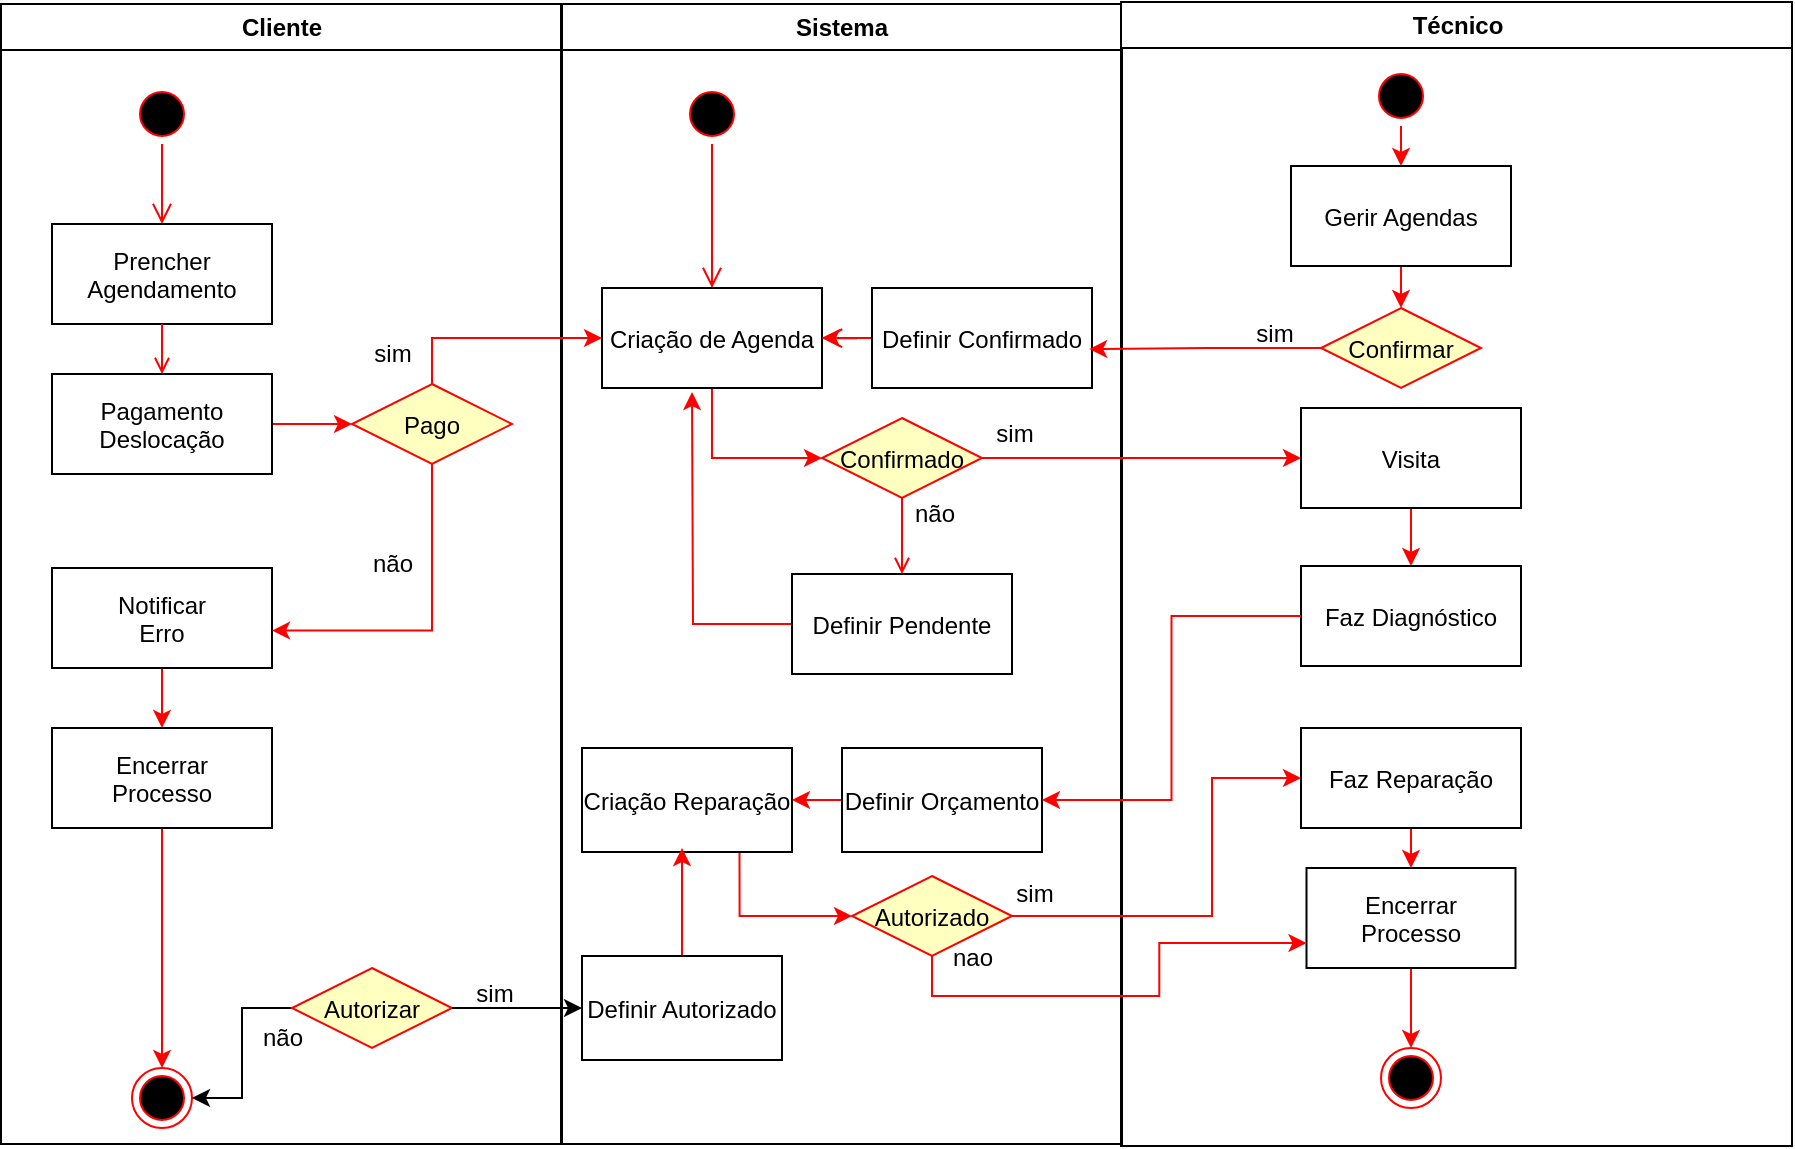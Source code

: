 <mxfile version="24.7.14">
  <diagram name="Page-1" id="e7e014a7-5840-1c2e-5031-d8a46d1fe8dd">
    <mxGraphModel dx="1195" dy="638" grid="1" gridSize="10" guides="1" tooltips="1" connect="1" arrows="1" fold="1" page="1" pageScale="1" pageWidth="1169" pageHeight="826" background="none" math="0" shadow="0">
      <root>
        <mxCell id="0" />
        <mxCell id="1" parent="0" />
        <mxCell id="2" value="Cliente" style="swimlane;whiteSpace=wrap" parent="1" vertex="1">
          <mxGeometry x="164.5" y="128" width="280" height="570" as="geometry" />
        </mxCell>
        <mxCell id="5" value="" style="ellipse;shape=startState;fillColor=#000000;strokeColor=#ff0000;" parent="2" vertex="1">
          <mxGeometry x="65.5" y="40" width="30" height="30" as="geometry" />
        </mxCell>
        <mxCell id="6" value="" style="edgeStyle=elbowEdgeStyle;elbow=vertical;verticalAlign=bottom;endArrow=open;endSize=8;strokeColor=#FF0000;endFill=1;rounded=0" parent="2" source="5" target="7" edge="1">
          <mxGeometry x="100" y="40" as="geometry">
            <mxPoint x="80.5" y="110" as="targetPoint" />
          </mxGeometry>
        </mxCell>
        <mxCell id="7" value="Prencher &#xa;Agendamento" style="" parent="2" vertex="1">
          <mxGeometry x="25.5" y="110" width="110" height="50" as="geometry" />
        </mxCell>
        <mxCell id="1Jmq5DldogG7wvRiKXgC-46" style="edgeStyle=orthogonalEdgeStyle;rounded=0;orthogonalLoop=1;jettySize=auto;html=1;exitX=1;exitY=0.5;exitDx=0;exitDy=0;strokeColor=#FF0000;entryX=0;entryY=0.5;entryDx=0;entryDy=0;" edge="1" parent="2" source="8" target="1Jmq5DldogG7wvRiKXgC-41">
          <mxGeometry relative="1" as="geometry">
            <mxPoint x="151.069" y="245.034" as="targetPoint" />
          </mxGeometry>
        </mxCell>
        <mxCell id="8" value="Pagamento&#xa;Deslocação" style="" parent="2" vertex="1">
          <mxGeometry x="25.5" y="185" width="110" height="50" as="geometry" />
        </mxCell>
        <mxCell id="9" value="" style="endArrow=open;strokeColor=#FF0000;endFill=1;rounded=0" parent="2" source="7" target="8" edge="1">
          <mxGeometry relative="1" as="geometry" />
        </mxCell>
        <mxCell id="1Jmq5DldogG7wvRiKXgC-41" value="Pago" style="rhombus;fillColor=#ffffc0;strokeColor=#ff0000;" vertex="1" parent="2">
          <mxGeometry x="175.5" y="190" width="80" height="40" as="geometry" />
        </mxCell>
        <mxCell id="1Jmq5DldogG7wvRiKXgC-48" value="sim" style="text;html=1;align=center;verticalAlign=middle;resizable=0;points=[];autosize=1;strokeColor=none;fillColor=none;" vertex="1" parent="2">
          <mxGeometry x="175.5" y="160" width="40" height="30" as="geometry" />
        </mxCell>
        <mxCell id="1Jmq5DldogG7wvRiKXgC-54" style="edgeStyle=orthogonalEdgeStyle;rounded=0;orthogonalLoop=1;jettySize=auto;html=1;exitX=0.5;exitY=1;exitDx=0;exitDy=0;strokeColor=#FF0000;" edge="1" parent="2" source="1Jmq5DldogG7wvRiKXgC-49" target="1Jmq5DldogG7wvRiKXgC-50">
          <mxGeometry relative="1" as="geometry" />
        </mxCell>
        <mxCell id="1Jmq5DldogG7wvRiKXgC-49" value="Notificar&#xa;Erro" style="" vertex="1" parent="2">
          <mxGeometry x="25.5" y="282" width="110" height="50" as="geometry" />
        </mxCell>
        <mxCell id="1Jmq5DldogG7wvRiKXgC-56" style="edgeStyle=orthogonalEdgeStyle;rounded=0;orthogonalLoop=1;jettySize=auto;html=1;exitX=0.5;exitY=1;exitDx=0;exitDy=0;entryX=0.5;entryY=0;entryDx=0;entryDy=0;strokeColor=#FF0000;" edge="1" parent="2" source="1Jmq5DldogG7wvRiKXgC-50" target="1Jmq5DldogG7wvRiKXgC-55">
          <mxGeometry relative="1" as="geometry" />
        </mxCell>
        <mxCell id="1Jmq5DldogG7wvRiKXgC-50" value="Encerrar&#xa;Processo" style="" vertex="1" parent="2">
          <mxGeometry x="25.5" y="362" width="110" height="50" as="geometry" />
        </mxCell>
        <mxCell id="1Jmq5DldogG7wvRiKXgC-51" style="edgeStyle=orthogonalEdgeStyle;rounded=0;orthogonalLoop=1;jettySize=auto;html=1;exitX=0.5;exitY=1;exitDx=0;exitDy=0;entryX=1;entryY=0.626;entryDx=0;entryDy=0;entryPerimeter=0;strokeColor=#FF0000;" edge="1" parent="2" source="1Jmq5DldogG7wvRiKXgC-41" target="1Jmq5DldogG7wvRiKXgC-49">
          <mxGeometry relative="1" as="geometry" />
        </mxCell>
        <mxCell id="1Jmq5DldogG7wvRiKXgC-53" value="&lt;div&gt;&lt;br&gt;&lt;/div&gt;" style="edgeLabel;html=1;align=center;verticalAlign=middle;resizable=0;points=[];" vertex="1" connectable="0" parent="1Jmq5DldogG7wvRiKXgC-51">
          <mxGeometry x="0.263" y="1" relative="1" as="geometry">
            <mxPoint as="offset" />
          </mxGeometry>
        </mxCell>
        <mxCell id="1Jmq5DldogG7wvRiKXgC-52" value="não" style="text;html=1;align=center;verticalAlign=middle;resizable=0;points=[];autosize=1;strokeColor=none;fillColor=none;" vertex="1" parent="2">
          <mxGeometry x="175.5" y="265" width="40" height="30" as="geometry" />
        </mxCell>
        <mxCell id="1Jmq5DldogG7wvRiKXgC-55" value="" style="ellipse;shape=endState;fillColor=#000000;strokeColor=#FF0000;" vertex="1" parent="2">
          <mxGeometry x="65.5" y="532" width="30" height="30" as="geometry" />
        </mxCell>
        <mxCell id="1Jmq5DldogG7wvRiKXgC-193" style="edgeStyle=orthogonalEdgeStyle;rounded=0;orthogonalLoop=1;jettySize=auto;html=1;exitX=0;exitY=0.5;exitDx=0;exitDy=0;entryX=1;entryY=0.5;entryDx=0;entryDy=0;" edge="1" parent="2" source="1Jmq5DldogG7wvRiKXgC-168" target="1Jmq5DldogG7wvRiKXgC-55">
          <mxGeometry relative="1" as="geometry" />
        </mxCell>
        <mxCell id="1Jmq5DldogG7wvRiKXgC-168" value="Autorizar" style="rhombus;fillColor=#ffffc0;strokeColor=#ff0000;" vertex="1" parent="2">
          <mxGeometry x="145.5" y="482" width="80" height="40" as="geometry" />
        </mxCell>
        <mxCell id="1Jmq5DldogG7wvRiKXgC-194" value="não" style="text;html=1;align=center;verticalAlign=middle;resizable=0;points=[];autosize=1;strokeColor=none;fillColor=none;" vertex="1" parent="2">
          <mxGeometry x="120" y="502" width="40" height="30" as="geometry" />
        </mxCell>
        <mxCell id="3" value="Sistema" style="swimlane;whiteSpace=wrap;startSize=23;" parent="1" vertex="1">
          <mxGeometry x="445" y="128" width="280" height="570" as="geometry" />
        </mxCell>
        <mxCell id="13" value="" style="ellipse;shape=startState;fillColor=#000000;strokeColor=#ff0000;" parent="3" vertex="1">
          <mxGeometry x="60" y="40" width="30" height="30" as="geometry" />
        </mxCell>
        <mxCell id="14" value="" style="edgeStyle=elbowEdgeStyle;elbow=horizontal;verticalAlign=bottom;endArrow=open;endSize=8;strokeColor=#FF0000;endFill=1;rounded=0" parent="3" source="13" target="15" edge="1">
          <mxGeometry x="40" y="20" as="geometry">
            <mxPoint x="55" y="90" as="targetPoint" />
          </mxGeometry>
        </mxCell>
        <mxCell id="1Jmq5DldogG7wvRiKXgC-122" style="edgeStyle=orthogonalEdgeStyle;rounded=0;orthogonalLoop=1;jettySize=auto;html=1;exitX=0.5;exitY=1;exitDx=0;exitDy=0;entryX=0;entryY=0.5;entryDx=0;entryDy=0;strokeColor=#FF0000;" edge="1" parent="3" source="15" target="21">
          <mxGeometry relative="1" as="geometry" />
        </mxCell>
        <mxCell id="15" value="Criação de Agenda" style="" parent="3" vertex="1">
          <mxGeometry x="20" y="142" width="110" height="50" as="geometry" />
        </mxCell>
        <mxCell id="1Jmq5DldogG7wvRiKXgC-123" style="edgeStyle=orthogonalEdgeStyle;rounded=0;orthogonalLoop=1;jettySize=auto;html=1;exitX=0;exitY=0.5;exitDx=0;exitDy=0;strokeColor=#FF0000;" edge="1" parent="3" source="18">
          <mxGeometry relative="1" as="geometry">
            <mxPoint x="65" y="194" as="targetPoint" />
          </mxGeometry>
        </mxCell>
        <mxCell id="18" value="Definir Pendente" style="" parent="3" vertex="1">
          <mxGeometry x="115" y="285" width="110" height="50" as="geometry" />
        </mxCell>
        <mxCell id="19" value="" style="endArrow=open;strokeColor=#FF0000;endFill=1;rounded=0;exitX=0.5;exitY=1;exitDx=0;exitDy=0;" parent="3" source="21" target="18" edge="1">
          <mxGeometry relative="1" as="geometry">
            <mxPoint x="75" y="270.0" as="sourcePoint" />
          </mxGeometry>
        </mxCell>
        <mxCell id="21" value="Confirmado" style="rhombus;fillColor=#ffffc0;strokeColor=#ff0000;" parent="3" vertex="1">
          <mxGeometry x="130" y="207" width="80" height="40" as="geometry" />
        </mxCell>
        <mxCell id="26" value="" style="edgeStyle=elbowEdgeStyle;elbow=horizontal;verticalAlign=bottom;endArrow=open;endSize=8;strokeColor=#FF0000;endFill=1;rounded=0" parent="3" target="15" edge="1">
          <mxGeometry x="130" y="90" as="geometry">
            <mxPoint x="230" y="140" as="targetPoint" />
            <mxPoint x="147.5" y="167.1" as="sourcePoint" />
          </mxGeometry>
        </mxCell>
        <mxCell id="1Jmq5DldogG7wvRiKXgC-117" value="" style="edgeStyle=orthogonalEdgeStyle;rounded=0;orthogonalLoop=1;jettySize=auto;html=1;strokeColor=#FF0000;" edge="1" parent="3" source="1Jmq5DldogG7wvRiKXgC-73" target="15">
          <mxGeometry relative="1" as="geometry" />
        </mxCell>
        <mxCell id="1Jmq5DldogG7wvRiKXgC-73" value="Definir Confirmado" style="" vertex="1" parent="3">
          <mxGeometry x="155" y="142" width="110" height="50" as="geometry" />
        </mxCell>
        <mxCell id="1Jmq5DldogG7wvRiKXgC-181" style="edgeStyle=orthogonalEdgeStyle;rounded=0;orthogonalLoop=1;jettySize=auto;html=1;exitX=0.75;exitY=1;exitDx=0;exitDy=0;entryX=0;entryY=0.5;entryDx=0;entryDy=0;strokeColor=#FF0000;" edge="1" parent="3" source="1Jmq5DldogG7wvRiKXgC-134" target="1Jmq5DldogG7wvRiKXgC-180">
          <mxGeometry relative="1" as="geometry" />
        </mxCell>
        <mxCell id="1Jmq5DldogG7wvRiKXgC-134" value="Criação Reparação" style="" vertex="1" parent="3">
          <mxGeometry x="10" y="372" width="105" height="52" as="geometry" />
        </mxCell>
        <mxCell id="1Jmq5DldogG7wvRiKXgC-167" style="edgeStyle=orthogonalEdgeStyle;rounded=0;orthogonalLoop=1;jettySize=auto;html=1;exitX=0;exitY=0.5;exitDx=0;exitDy=0;entryX=1;entryY=0.5;entryDx=0;entryDy=0;strokeColor=#FF0000;" edge="1" parent="3" source="1Jmq5DldogG7wvRiKXgC-135" target="1Jmq5DldogG7wvRiKXgC-134">
          <mxGeometry relative="1" as="geometry" />
        </mxCell>
        <mxCell id="1Jmq5DldogG7wvRiKXgC-135" value="Definir Orçamento" style="" vertex="1" parent="3">
          <mxGeometry x="140" y="372" width="100" height="52" as="geometry" />
        </mxCell>
        <mxCell id="1Jmq5DldogG7wvRiKXgC-174" style="edgeStyle=orthogonalEdgeStyle;rounded=0;orthogonalLoop=1;jettySize=auto;html=1;exitX=0.5;exitY=0;exitDx=0;exitDy=0;strokeColor=#FF0000;" edge="1" parent="3" source="1Jmq5DldogG7wvRiKXgC-171">
          <mxGeometry relative="1" as="geometry">
            <mxPoint x="60" y="422" as="targetPoint" />
          </mxGeometry>
        </mxCell>
        <mxCell id="1Jmq5DldogG7wvRiKXgC-171" value="Definir Autorizado" style="" vertex="1" parent="3">
          <mxGeometry x="10" y="476" width="100" height="52" as="geometry" />
        </mxCell>
        <mxCell id="1Jmq5DldogG7wvRiKXgC-180" value="Autorizado" style="rhombus;fillColor=#ffffc0;strokeColor=#ff0000;" vertex="1" parent="3">
          <mxGeometry x="145" y="436" width="80" height="40" as="geometry" />
        </mxCell>
        <mxCell id="1Jmq5DldogG7wvRiKXgC-191" value="nao" style="text;html=1;align=center;verticalAlign=middle;resizable=0;points=[];autosize=1;strokeColor=none;fillColor=none;" vertex="1" parent="3">
          <mxGeometry x="185" y="462" width="40" height="30" as="geometry" />
        </mxCell>
        <mxCell id="4" value="Técnico" style="swimlane;whiteSpace=wrap" parent="1" vertex="1">
          <mxGeometry x="724.5" y="127" width="335.5" height="572" as="geometry" />
        </mxCell>
        <mxCell id="38" value="" style="ellipse;shape=endState;fillColor=#000000;strokeColor=#ff0000" parent="4" vertex="1">
          <mxGeometry x="130" y="523" width="30" height="30" as="geometry" />
        </mxCell>
        <mxCell id="1Jmq5DldogG7wvRiKXgC-65" style="edgeStyle=orthogonalEdgeStyle;rounded=0;orthogonalLoop=1;jettySize=auto;html=1;exitX=0.5;exitY=1;exitDx=0;exitDy=0;entryX=0.5;entryY=0;entryDx=0;entryDy=0;strokeColor=#FF0000;" edge="1" parent="4" source="1Jmq5DldogG7wvRiKXgC-59" target="1Jmq5DldogG7wvRiKXgC-63">
          <mxGeometry relative="1" as="geometry" />
        </mxCell>
        <mxCell id="1Jmq5DldogG7wvRiKXgC-59" value="Visita" style="" vertex="1" parent="4">
          <mxGeometry x="90" y="203" width="110" height="50" as="geometry" />
        </mxCell>
        <mxCell id="1Jmq5DldogG7wvRiKXgC-74" style="edgeStyle=orthogonalEdgeStyle;rounded=0;orthogonalLoop=1;jettySize=auto;html=1;exitX=0.5;exitY=1;exitDx=0;exitDy=0;entryX=0.5;entryY=0;entryDx=0;entryDy=0;strokeColor=#FF0000;" edge="1" parent="4" source="1Jmq5DldogG7wvRiKXgC-60" target="1Jmq5DldogG7wvRiKXgC-67">
          <mxGeometry relative="1" as="geometry" />
        </mxCell>
        <mxCell id="1Jmq5DldogG7wvRiKXgC-60" value="" style="ellipse;shape=startState;fillColor=#000000;strokeColor=#ff0000;" vertex="1" parent="4">
          <mxGeometry x="125" y="32" width="30" height="30" as="geometry" />
        </mxCell>
        <mxCell id="1Jmq5DldogG7wvRiKXgC-63" value="Faz Diagnóstico" style="" vertex="1" parent="4">
          <mxGeometry x="90" y="282" width="110" height="50" as="geometry" />
        </mxCell>
        <mxCell id="1Jmq5DldogG7wvRiKXgC-70" style="edgeStyle=orthogonalEdgeStyle;rounded=0;orthogonalLoop=1;jettySize=auto;html=1;exitX=0.5;exitY=1;exitDx=0;exitDy=0;entryX=0.5;entryY=0;entryDx=0;entryDy=0;strokeColor=#FF0000;" edge="1" parent="4" source="1Jmq5DldogG7wvRiKXgC-67" target="1Jmq5DldogG7wvRiKXgC-69">
          <mxGeometry relative="1" as="geometry" />
        </mxCell>
        <mxCell id="1Jmq5DldogG7wvRiKXgC-67" value="Gerir Agendas" style="" vertex="1" parent="4">
          <mxGeometry x="85" y="82" width="110" height="50" as="geometry" />
        </mxCell>
        <mxCell id="1Jmq5DldogG7wvRiKXgC-69" value="Confirmar" style="rhombus;fillColor=#ffffc0;strokeColor=#ff0000;" vertex="1" parent="4">
          <mxGeometry x="100" y="153" width="80" height="40" as="geometry" />
        </mxCell>
        <mxCell id="1Jmq5DldogG7wvRiKXgC-187" style="edgeStyle=orthogonalEdgeStyle;rounded=0;orthogonalLoop=1;jettySize=auto;html=1;exitX=0.5;exitY=1;exitDx=0;exitDy=0;entryX=0.5;entryY=0;entryDx=0;entryDy=0;strokeColor=#FF0000;" edge="1" parent="4" source="1Jmq5DldogG7wvRiKXgC-87" target="38">
          <mxGeometry relative="1" as="geometry" />
        </mxCell>
        <mxCell id="1Jmq5DldogG7wvRiKXgC-87" value="Encerrar&#xa;Processo" style="" vertex="1" parent="4">
          <mxGeometry x="92.75" y="433" width="104.5" height="50" as="geometry" />
        </mxCell>
        <mxCell id="1Jmq5DldogG7wvRiKXgC-188" style="edgeStyle=orthogonalEdgeStyle;rounded=0;orthogonalLoop=1;jettySize=auto;html=1;exitX=0.5;exitY=1;exitDx=0;exitDy=0;entryX=0.5;entryY=0;entryDx=0;entryDy=0;strokeColor=#FF0000;" edge="1" parent="4" source="1Jmq5DldogG7wvRiKXgC-183" target="1Jmq5DldogG7wvRiKXgC-87">
          <mxGeometry relative="1" as="geometry" />
        </mxCell>
        <mxCell id="1Jmq5DldogG7wvRiKXgC-183" value="Faz Reparação" style="" vertex="1" parent="4">
          <mxGeometry x="90" y="363" width="110" height="50" as="geometry" />
        </mxCell>
        <mxCell id="1Jmq5DldogG7wvRiKXgC-47" style="edgeStyle=orthogonalEdgeStyle;rounded=0;orthogonalLoop=1;jettySize=auto;html=1;exitX=0.5;exitY=0;exitDx=0;exitDy=0;entryX=0;entryY=0.5;entryDx=0;entryDy=0;strokeColor=#FF0000;" edge="1" parent="1" source="1Jmq5DldogG7wvRiKXgC-41" target="15">
          <mxGeometry relative="1" as="geometry">
            <mxPoint x="359.966" y="260" as="targetPoint" />
          </mxGeometry>
        </mxCell>
        <mxCell id="1Jmq5DldogG7wvRiKXgC-72" style="edgeStyle=orthogonalEdgeStyle;rounded=0;orthogonalLoop=1;jettySize=auto;html=1;exitX=0;exitY=0.5;exitDx=0;exitDy=0;entryX=0.987;entryY=0.611;entryDx=0;entryDy=0;entryPerimeter=0;strokeColor=#FF0000;" edge="1" parent="1" source="1Jmq5DldogG7wvRiKXgC-69" target="1Jmq5DldogG7wvRiKXgC-73">
          <mxGeometry relative="1" as="geometry">
            <mxPoint x="700" y="290" as="targetPoint" />
          </mxGeometry>
        </mxCell>
        <mxCell id="1Jmq5DldogG7wvRiKXgC-75" value="sim" style="text;html=1;align=center;verticalAlign=middle;resizable=0;points=[];autosize=1;strokeColor=none;fillColor=none;" vertex="1" parent="1">
          <mxGeometry x="781" y="278" width="40" height="30" as="geometry" />
        </mxCell>
        <mxCell id="1Jmq5DldogG7wvRiKXgC-76" style="edgeStyle=orthogonalEdgeStyle;rounded=0;orthogonalLoop=1;jettySize=auto;html=1;exitX=1;exitY=0.5;exitDx=0;exitDy=0;entryX=0;entryY=0.5;entryDx=0;entryDy=0;strokeColor=#FF0000;" edge="1" parent="1" source="21" target="1Jmq5DldogG7wvRiKXgC-59">
          <mxGeometry relative="1" as="geometry" />
        </mxCell>
        <mxCell id="1Jmq5DldogG7wvRiKXgC-120" value="sim" style="text;html=1;align=center;verticalAlign=middle;resizable=0;points=[];autosize=1;strokeColor=none;fillColor=none;" vertex="1" parent="1">
          <mxGeometry x="651" y="328" width="40" height="30" as="geometry" />
        </mxCell>
        <mxCell id="1Jmq5DldogG7wvRiKXgC-121" value="não" style="text;html=1;align=center;verticalAlign=middle;resizable=0;points=[];autosize=1;strokeColor=none;fillColor=none;" vertex="1" parent="1">
          <mxGeometry x="611" y="368" width="40" height="30" as="geometry" />
        </mxCell>
        <mxCell id="1Jmq5DldogG7wvRiKXgC-164" style="edgeStyle=orthogonalEdgeStyle;rounded=0;orthogonalLoop=1;jettySize=auto;html=1;exitX=0;exitY=0.5;exitDx=0;exitDy=0;entryX=1;entryY=0.5;entryDx=0;entryDy=0;strokeColor=#FF0000;" edge="1" parent="1" source="1Jmq5DldogG7wvRiKXgC-63" target="1Jmq5DldogG7wvRiKXgC-135">
          <mxGeometry relative="1" as="geometry">
            <mxPoint x="700" y="510" as="targetPoint" />
          </mxGeometry>
        </mxCell>
        <mxCell id="1Jmq5DldogG7wvRiKXgC-172" style="edgeStyle=orthogonalEdgeStyle;rounded=0;orthogonalLoop=1;jettySize=auto;html=1;exitX=1;exitY=0.5;exitDx=0;exitDy=0;entryX=0;entryY=0.5;entryDx=0;entryDy=0;" edge="1" parent="1" source="1Jmq5DldogG7wvRiKXgC-168" target="1Jmq5DldogG7wvRiKXgC-171">
          <mxGeometry relative="1" as="geometry" />
        </mxCell>
        <mxCell id="1Jmq5DldogG7wvRiKXgC-175" value="sim" style="text;html=1;align=center;verticalAlign=middle;resizable=0;points=[];autosize=1;strokeColor=none;fillColor=none;" vertex="1" parent="1">
          <mxGeometry x="391" y="608" width="40" height="30" as="geometry" />
        </mxCell>
        <mxCell id="1Jmq5DldogG7wvRiKXgC-186" style="edgeStyle=orthogonalEdgeStyle;rounded=0;orthogonalLoop=1;jettySize=auto;html=1;exitX=1;exitY=0.5;exitDx=0;exitDy=0;entryX=0;entryY=0.5;entryDx=0;entryDy=0;strokeColor=#FF0000;" edge="1" parent="1" source="1Jmq5DldogG7wvRiKXgC-180" target="1Jmq5DldogG7wvRiKXgC-183">
          <mxGeometry relative="1" as="geometry">
            <Array as="points">
              <mxPoint x="770" y="584" />
              <mxPoint x="770" y="515" />
            </Array>
          </mxGeometry>
        </mxCell>
        <mxCell id="1Jmq5DldogG7wvRiKXgC-189" value="sim" style="text;html=1;align=center;verticalAlign=middle;resizable=0;points=[];autosize=1;strokeColor=none;fillColor=none;" vertex="1" parent="1">
          <mxGeometry x="661" y="558" width="40" height="30" as="geometry" />
        </mxCell>
        <mxCell id="1Jmq5DldogG7wvRiKXgC-192" style="edgeStyle=orthogonalEdgeStyle;rounded=0;orthogonalLoop=1;jettySize=auto;html=1;exitX=0.5;exitY=1;exitDx=0;exitDy=0;entryX=0;entryY=0.75;entryDx=0;entryDy=0;strokeColor=#FF0000;" edge="1" parent="1" source="1Jmq5DldogG7wvRiKXgC-180" target="1Jmq5DldogG7wvRiKXgC-87">
          <mxGeometry relative="1" as="geometry" />
        </mxCell>
      </root>
    </mxGraphModel>
  </diagram>
</mxfile>
